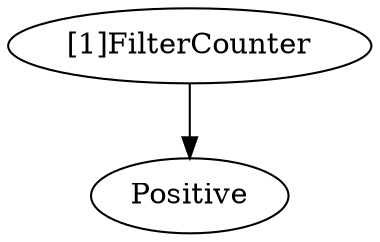 strict digraph "" {
	Positive	 [complexity=0,
		importance=0.108695699465,
		rank=0.0];
	"[1]FilterCounter"	 [complexity=3,
		importance=0.543478184992,
		rank=0.181159394997];
	"[1]FilterCounter" -> Positive;
}
